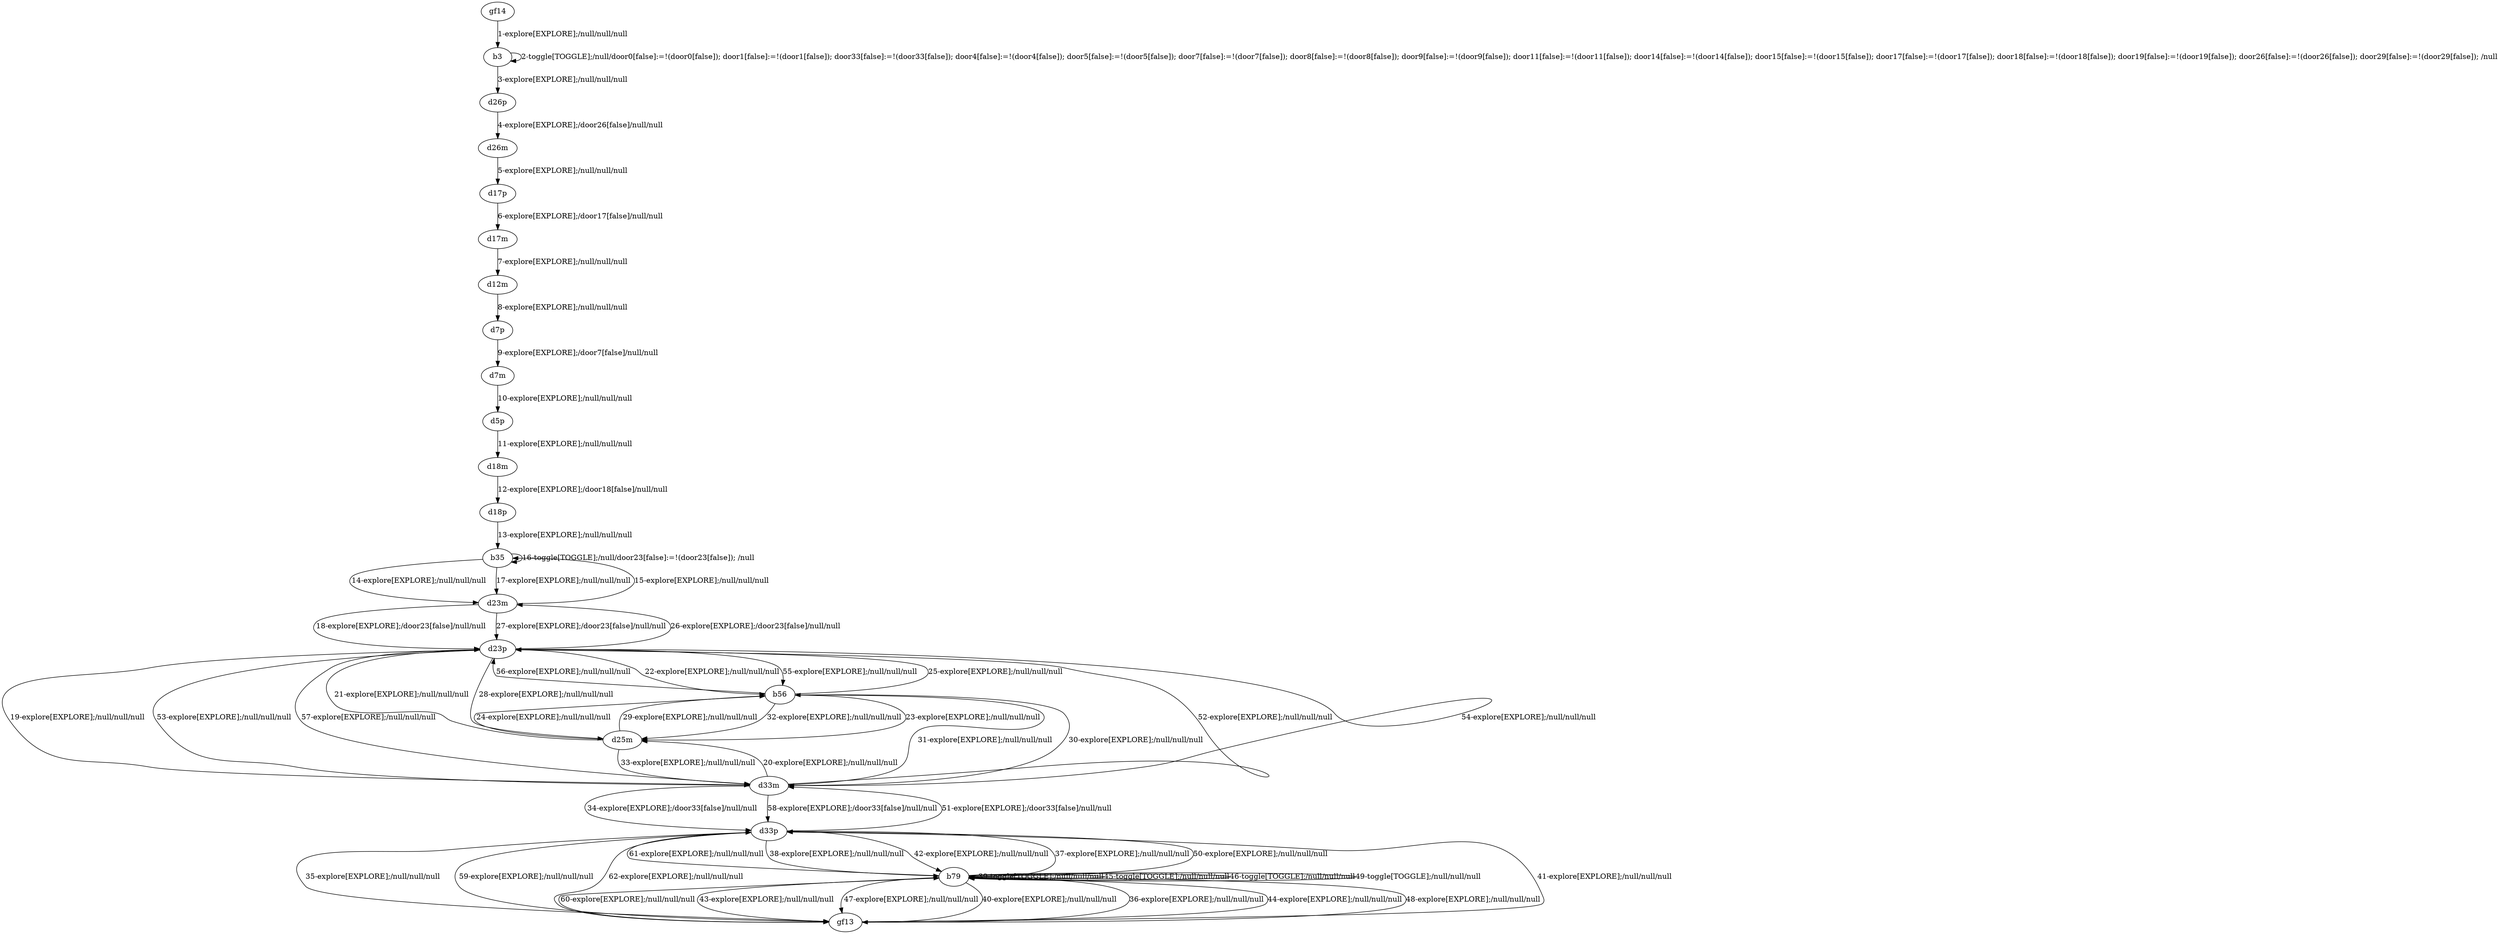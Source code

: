 # Total number of goals covered by this test: 9
# b79 --> b79
# d33m --> d33p
# d33p --> b79
# b79 --> d33p
# b79 --> gf13
# gf13 --> b79
# d33p --> gf13
# gf13 --> d33p
# d33p --> d33m

digraph g {
"gf14" -> "b3" [label = "1-explore[EXPLORE];/null/null/null"];
"b3" -> "b3" [label = "2-toggle[TOGGLE];/null/door0[false]:=!(door0[false]); door1[false]:=!(door1[false]); door33[false]:=!(door33[false]); door4[false]:=!(door4[false]); door5[false]:=!(door5[false]); door7[false]:=!(door7[false]); door8[false]:=!(door8[false]); door9[false]:=!(door9[false]); door11[false]:=!(door11[false]); door14[false]:=!(door14[false]); door15[false]:=!(door15[false]); door17[false]:=!(door17[false]); door18[false]:=!(door18[false]); door19[false]:=!(door19[false]); door26[false]:=!(door26[false]); door29[false]:=!(door29[false]); /null"];
"b3" -> "d26p" [label = "3-explore[EXPLORE];/null/null/null"];
"d26p" -> "d26m" [label = "4-explore[EXPLORE];/door26[false]/null/null"];
"d26m" -> "d17p" [label = "5-explore[EXPLORE];/null/null/null"];
"d17p" -> "d17m" [label = "6-explore[EXPLORE];/door17[false]/null/null"];
"d17m" -> "d12m" [label = "7-explore[EXPLORE];/null/null/null"];
"d12m" -> "d7p" [label = "8-explore[EXPLORE];/null/null/null"];
"d7p" -> "d7m" [label = "9-explore[EXPLORE];/door7[false]/null/null"];
"d7m" -> "d5p" [label = "10-explore[EXPLORE];/null/null/null"];
"d5p" -> "d18m" [label = "11-explore[EXPLORE];/null/null/null"];
"d18m" -> "d18p" [label = "12-explore[EXPLORE];/door18[false]/null/null"];
"d18p" -> "b35" [label = "13-explore[EXPLORE];/null/null/null"];
"b35" -> "d23m" [label = "14-explore[EXPLORE];/null/null/null"];
"d23m" -> "b35" [label = "15-explore[EXPLORE];/null/null/null"];
"b35" -> "b35" [label = "16-toggle[TOGGLE];/null/door23[false]:=!(door23[false]); /null"];
"b35" -> "d23m" [label = "17-explore[EXPLORE];/null/null/null"];
"d23m" -> "d23p" [label = "18-explore[EXPLORE];/door23[false]/null/null"];
"d23p" -> "d33m" [label = "19-explore[EXPLORE];/null/null/null"];
"d33m" -> "d25m" [label = "20-explore[EXPLORE];/null/null/null"];
"d25m" -> "d23p" [label = "21-explore[EXPLORE];/null/null/null"];
"d23p" -> "b56" [label = "22-explore[EXPLORE];/null/null/null"];
"b56" -> "d25m" [label = "23-explore[EXPLORE];/null/null/null"];
"d25m" -> "b56" [label = "24-explore[EXPLORE];/null/null/null"];
"b56" -> "d23p" [label = "25-explore[EXPLORE];/null/null/null"];
"d23p" -> "d23m" [label = "26-explore[EXPLORE];/door23[false]/null/null"];
"d23m" -> "d23p" [label = "27-explore[EXPLORE];/door23[false]/null/null"];
"d23p" -> "d25m" [label = "28-explore[EXPLORE];/null/null/null"];
"d25m" -> "b56" [label = "29-explore[EXPLORE];/null/null/null"];
"b56" -> "d33m" [label = "30-explore[EXPLORE];/null/null/null"];
"d33m" -> "b56" [label = "31-explore[EXPLORE];/null/null/null"];
"b56" -> "d25m" [label = "32-explore[EXPLORE];/null/null/null"];
"d25m" -> "d33m" [label = "33-explore[EXPLORE];/null/null/null"];
"d33m" -> "d33p" [label = "34-explore[EXPLORE];/door33[false]/null/null"];
"d33p" -> "gf13" [label = "35-explore[EXPLORE];/null/null/null"];
"gf13" -> "b79" [label = "36-explore[EXPLORE];/null/null/null"];
"b79" -> "d33p" [label = "37-explore[EXPLORE];/null/null/null"];
"d33p" -> "b79" [label = "38-explore[EXPLORE];/null/null/null"];
"b79" -> "b79" [label = "39-toggle[TOGGLE];/null/null/null"];
"b79" -> "gf13" [label = "40-explore[EXPLORE];/null/null/null"];
"gf13" -> "d33p" [label = "41-explore[EXPLORE];/null/null/null"];
"d33p" -> "b79" [label = "42-explore[EXPLORE];/null/null/null"];
"b79" -> "gf13" [label = "43-explore[EXPLORE];/null/null/null"];
"gf13" -> "b79" [label = "44-explore[EXPLORE];/null/null/null"];
"b79" -> "b79" [label = "45-toggle[TOGGLE];/null/null/null"];
"b79" -> "b79" [label = "46-toggle[TOGGLE];/null/null/null"];
"b79" -> "gf13" [label = "47-explore[EXPLORE];/null/null/null"];
"gf13" -> "b79" [label = "48-explore[EXPLORE];/null/null/null"];
"b79" -> "b79" [label = "49-toggle[TOGGLE];/null/null/null"];
"b79" -> "d33p" [label = "50-explore[EXPLORE];/null/null/null"];
"d33p" -> "d33m" [label = "51-explore[EXPLORE];/door33[false]/null/null"];
"d33m" -> "d23p" [label = "52-explore[EXPLORE];/null/null/null"];
"d23p" -> "d33m" [label = "53-explore[EXPLORE];/null/null/null"];
"d33m" -> "d23p" [label = "54-explore[EXPLORE];/null/null/null"];
"d23p" -> "b56" [label = "55-explore[EXPLORE];/null/null/null"];
"b56" -> "d23p" [label = "56-explore[EXPLORE];/null/null/null"];
"d23p" -> "d33m" [label = "57-explore[EXPLORE];/null/null/null"];
"d33m" -> "d33p" [label = "58-explore[EXPLORE];/door33[false]/null/null"];
"d33p" -> "gf13" [label = "59-explore[EXPLORE];/null/null/null"];
"gf13" -> "b79" [label = "60-explore[EXPLORE];/null/null/null"];
"b79" -> "d33p" [label = "61-explore[EXPLORE];/null/null/null"];
"d33p" -> "gf13" [label = "62-explore[EXPLORE];/null/null/null"];
}